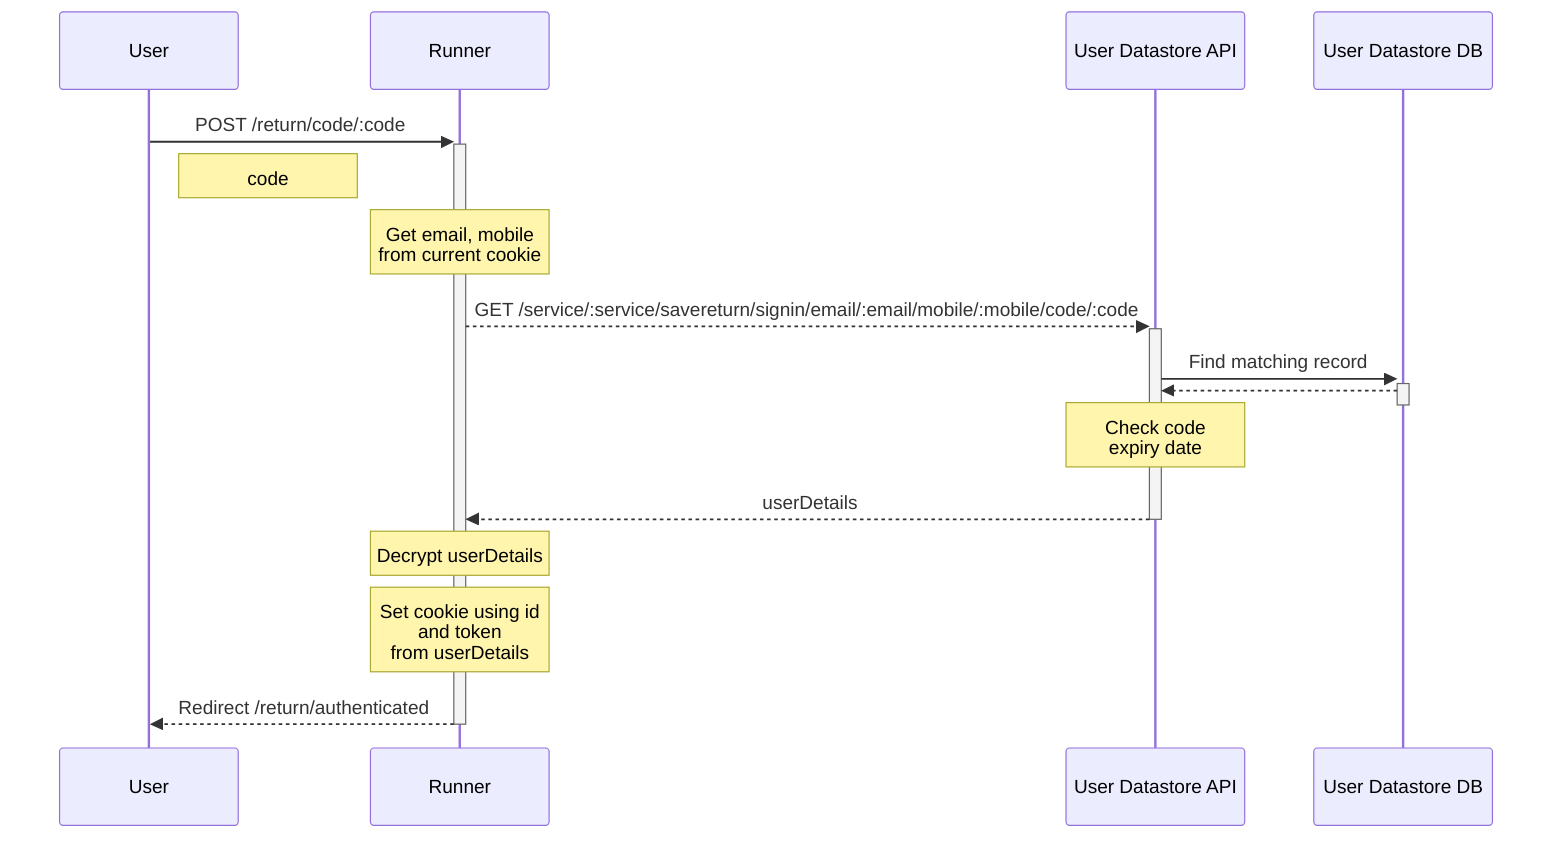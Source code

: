 sequenceDiagram

participant U as User

participant R as Runner

participant DS as User Datastore API

participant DB as User Datastore DB

U->>+R: POST /return/code/:code

Note right of U: code

Note over R: Get email, mobile<br>from current cookie

R-->>+DS: GET /service/:service/savereturn/signin/email/:email/mobile/:mobile/code/:code

DS->>+DB: Find matching record

DB-->>-DS: 

Note over DS: Check code <br>expiry date

DS-->>-R: userDetails

Note over R: Decrypt userDetails

Note over R: Set cookie using id <br>and token <br>from userDetails

R-->>-U:  Redirect /return/authenticated